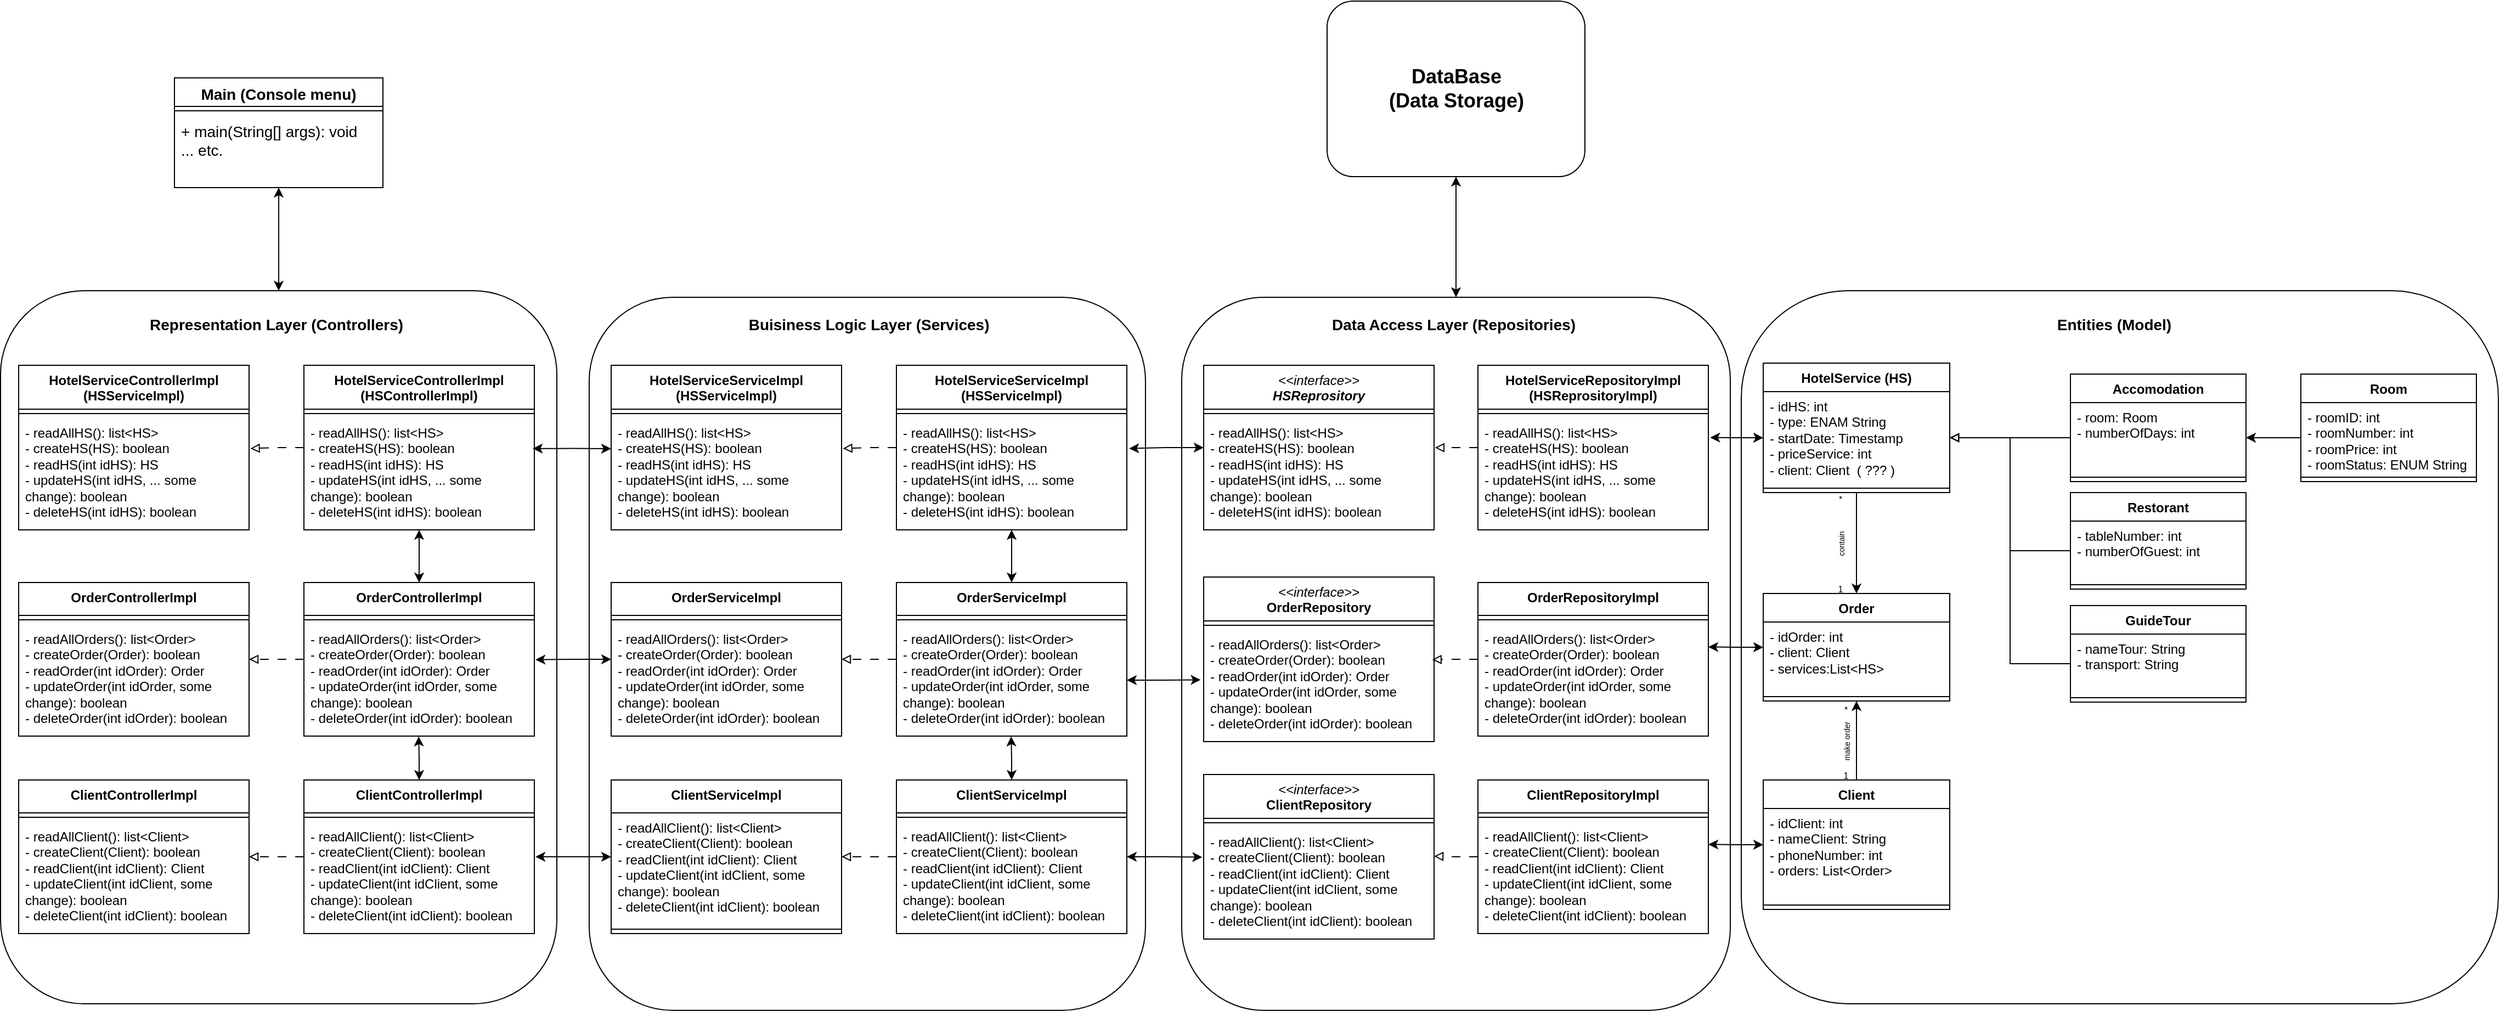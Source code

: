 <mxfile version="21.3.7" type="device">
  <diagram id="C5RBs43oDa-KdzZeNtuy" name="Page-1">
    <mxGraphModel dx="3088" dy="2013" grid="1" gridSize="10" guides="1" tooltips="1" connect="1" arrows="1" fold="1" page="1" pageScale="1" pageWidth="827" pageHeight="1169" math="0" shadow="0">
      <root>
        <mxCell id="WIyWlLk6GJQsqaUBKTNV-0" />
        <mxCell id="WIyWlLk6GJQsqaUBKTNV-1" parent="WIyWlLk6GJQsqaUBKTNV-0" />
        <mxCell id="PcACY-gviCZERqO0IL1H-122" value="" style="rounded=1;whiteSpace=wrap;html=1;" vertex="1" parent="WIyWlLk6GJQsqaUBKTNV-1">
          <mxGeometry x="630" y="-6" width="690" height="650" as="geometry" />
        </mxCell>
        <mxCell id="PcACY-gviCZERqO0IL1H-62" value="" style="rounded=1;whiteSpace=wrap;html=1;" vertex="1" parent="WIyWlLk6GJQsqaUBKTNV-1">
          <mxGeometry x="-420" width="507" height="650" as="geometry" />
        </mxCell>
        <mxCell id="PcACY-gviCZERqO0IL1H-61" value="" style="rounded=1;whiteSpace=wrap;html=1;" vertex="1" parent="WIyWlLk6GJQsqaUBKTNV-1">
          <mxGeometry x="120" width="500" height="650" as="geometry" />
        </mxCell>
        <mxCell id="f06V6KYc2K4P0JsJr_Di-0" value="Room" style="swimlane;fontStyle=1;align=center;verticalAlign=top;childLayout=stackLayout;horizontal=1;startSize=26;horizontalStack=0;resizeParent=1;resizeParentMax=0;resizeLast=0;collapsible=1;marginBottom=0;whiteSpace=wrap;html=1;" parent="WIyWlLk6GJQsqaUBKTNV-1" vertex="1">
          <mxGeometry x="1140" y="70" width="160" height="98" as="geometry" />
        </mxCell>
        <mxCell id="f06V6KYc2K4P0JsJr_Di-1" value="- roomID: int&lt;br&gt;- roomNumber: int&lt;br&gt;- roomPrice: int&lt;br&gt;- roomStatus: ENUM String" style="text;strokeColor=none;fillColor=none;align=left;verticalAlign=top;spacingLeft=4;spacingRight=4;overflow=hidden;rotatable=0;points=[[0,0.5],[1,0.5]];portConstraint=eastwest;whiteSpace=wrap;html=1;" parent="f06V6KYc2K4P0JsJr_Di-0" vertex="1">
          <mxGeometry y="26" width="160" height="64" as="geometry" />
        </mxCell>
        <mxCell id="f06V6KYc2K4P0JsJr_Di-2" value="" style="line;strokeWidth=1;fillColor=none;align=left;verticalAlign=middle;spacingTop=-1;spacingLeft=3;spacingRight=3;rotatable=0;labelPosition=right;points=[];portConstraint=eastwest;strokeColor=inherit;" parent="f06V6KYc2K4P0JsJr_Di-0" vertex="1">
          <mxGeometry y="90" width="160" height="8" as="geometry" />
        </mxCell>
        <mxCell id="4KWcEuzsyCg12yYwHlUQ-30" style="edgeStyle=orthogonalEdgeStyle;rounded=0;orthogonalLoop=1;jettySize=auto;html=1;entryX=0.5;entryY=0;entryDx=0;entryDy=0;endArrow=classic;endFill=1;" parent="WIyWlLk6GJQsqaUBKTNV-1" source="4KWcEuzsyCg12yYwHlUQ-0" target="4KWcEuzsyCg12yYwHlUQ-22" edge="1">
          <mxGeometry relative="1" as="geometry" />
        </mxCell>
        <mxCell id="4KWcEuzsyCg12yYwHlUQ-0" value="HotelService (HS)" style="swimlane;fontStyle=1;align=center;verticalAlign=top;childLayout=stackLayout;horizontal=1;startSize=26;horizontalStack=0;resizeParent=1;resizeParentMax=0;resizeLast=0;collapsible=1;marginBottom=0;whiteSpace=wrap;html=1;" parent="WIyWlLk6GJQsqaUBKTNV-1" vertex="1">
          <mxGeometry x="650" y="60" width="170" height="118" as="geometry" />
        </mxCell>
        <mxCell id="4KWcEuzsyCg12yYwHlUQ-1" value="- idHS: int&lt;br&gt;- type: ENAM String&lt;br&gt;- startDate: Timestamp&lt;br&gt;- priceService: int&lt;br&gt;- client: Client&amp;nbsp; ( ??? )" style="text;strokeColor=none;fillColor=none;align=left;verticalAlign=top;spacingLeft=4;spacingRight=4;overflow=hidden;rotatable=0;points=[[0,0.5],[1,0.5]];portConstraint=eastwest;whiteSpace=wrap;html=1;" parent="4KWcEuzsyCg12yYwHlUQ-0" vertex="1">
          <mxGeometry y="26" width="170" height="84" as="geometry" />
        </mxCell>
        <mxCell id="4KWcEuzsyCg12yYwHlUQ-2" value="" style="line;strokeWidth=1;fillColor=none;align=left;verticalAlign=middle;spacingTop=-1;spacingLeft=3;spacingRight=3;rotatable=0;labelPosition=right;points=[];portConstraint=eastwest;strokeColor=inherit;" parent="4KWcEuzsyCg12yYwHlUQ-0" vertex="1">
          <mxGeometry y="110" width="170" height="8" as="geometry" />
        </mxCell>
        <mxCell id="4KWcEuzsyCg12yYwHlUQ-4" value="Accomodation" style="swimlane;fontStyle=1;align=center;verticalAlign=top;childLayout=stackLayout;horizontal=1;startSize=26;horizontalStack=0;resizeParent=1;resizeParentMax=0;resizeLast=0;collapsible=1;marginBottom=0;whiteSpace=wrap;html=1;" parent="WIyWlLk6GJQsqaUBKTNV-1" vertex="1">
          <mxGeometry x="930" y="70" width="160" height="98" as="geometry" />
        </mxCell>
        <mxCell id="4KWcEuzsyCg12yYwHlUQ-5" value="- room: Room&lt;br&gt;- numberOfDays: int&lt;br&gt;" style="text;strokeColor=none;fillColor=none;align=left;verticalAlign=top;spacingLeft=4;spacingRight=4;overflow=hidden;rotatable=0;points=[[0,0.5],[1,0.5]];portConstraint=eastwest;whiteSpace=wrap;html=1;" parent="4KWcEuzsyCg12yYwHlUQ-4" vertex="1">
          <mxGeometry y="26" width="160" height="64" as="geometry" />
        </mxCell>
        <mxCell id="4KWcEuzsyCg12yYwHlUQ-6" value="" style="line;strokeWidth=1;fillColor=none;align=left;verticalAlign=middle;spacingTop=-1;spacingLeft=3;spacingRight=3;rotatable=0;labelPosition=right;points=[];portConstraint=eastwest;strokeColor=inherit;" parent="4KWcEuzsyCg12yYwHlUQ-4" vertex="1">
          <mxGeometry y="90" width="160" height="8" as="geometry" />
        </mxCell>
        <mxCell id="4KWcEuzsyCg12yYwHlUQ-8" value="Restorant" style="swimlane;fontStyle=1;align=center;verticalAlign=top;childLayout=stackLayout;horizontal=1;startSize=26;horizontalStack=0;resizeParent=1;resizeParentMax=0;resizeLast=0;collapsible=1;marginBottom=0;whiteSpace=wrap;html=1;" parent="WIyWlLk6GJQsqaUBKTNV-1" vertex="1">
          <mxGeometry x="930" y="178" width="160" height="88" as="geometry" />
        </mxCell>
        <mxCell id="4KWcEuzsyCg12yYwHlUQ-9" value="- tableNumber: int&lt;br&gt;- numberOfGuest: int" style="text;strokeColor=none;fillColor=none;align=left;verticalAlign=top;spacingLeft=4;spacingRight=4;overflow=hidden;rotatable=0;points=[[0,0.5],[1,0.5]];portConstraint=eastwest;whiteSpace=wrap;html=1;" parent="4KWcEuzsyCg12yYwHlUQ-8" vertex="1">
          <mxGeometry y="26" width="160" height="54" as="geometry" />
        </mxCell>
        <mxCell id="4KWcEuzsyCg12yYwHlUQ-10" value="" style="line;strokeWidth=1;fillColor=none;align=left;verticalAlign=middle;spacingTop=-1;spacingLeft=3;spacingRight=3;rotatable=0;labelPosition=right;points=[];portConstraint=eastwest;strokeColor=inherit;" parent="4KWcEuzsyCg12yYwHlUQ-8" vertex="1">
          <mxGeometry y="80" width="160" height="8" as="geometry" />
        </mxCell>
        <mxCell id="4KWcEuzsyCg12yYwHlUQ-12" value="GuideTour" style="swimlane;fontStyle=1;align=center;verticalAlign=top;childLayout=stackLayout;horizontal=1;startSize=26;horizontalStack=0;resizeParent=1;resizeParentMax=0;resizeLast=0;collapsible=1;marginBottom=0;whiteSpace=wrap;html=1;" parent="WIyWlLk6GJQsqaUBKTNV-1" vertex="1">
          <mxGeometry x="930" y="281" width="160" height="88" as="geometry" />
        </mxCell>
        <mxCell id="4KWcEuzsyCg12yYwHlUQ-13" value="- nameTour: String&lt;br&gt;- transport: String" style="text;strokeColor=none;fillColor=none;align=left;verticalAlign=top;spacingLeft=4;spacingRight=4;overflow=hidden;rotatable=0;points=[[0,0.5],[1,0.5]];portConstraint=eastwest;whiteSpace=wrap;html=1;" parent="4KWcEuzsyCg12yYwHlUQ-12" vertex="1">
          <mxGeometry y="26" width="160" height="54" as="geometry" />
        </mxCell>
        <mxCell id="4KWcEuzsyCg12yYwHlUQ-14" value="" style="line;strokeWidth=1;fillColor=none;align=left;verticalAlign=middle;spacingTop=-1;spacingLeft=3;spacingRight=3;rotatable=0;labelPosition=right;points=[];portConstraint=eastwest;strokeColor=inherit;" parent="4KWcEuzsyCg12yYwHlUQ-12" vertex="1">
          <mxGeometry y="80" width="160" height="8" as="geometry" />
        </mxCell>
        <mxCell id="4KWcEuzsyCg12yYwHlUQ-15" style="edgeStyle=orthogonalEdgeStyle;rounded=0;orthogonalLoop=1;jettySize=auto;html=1;exitX=0;exitY=0.5;exitDx=0;exitDy=0;entryX=1;entryY=0.5;entryDx=0;entryDy=0;endArrow=block;endFill=0;" parent="WIyWlLk6GJQsqaUBKTNV-1" source="4KWcEuzsyCg12yYwHlUQ-5" target="4KWcEuzsyCg12yYwHlUQ-1" edge="1">
          <mxGeometry relative="1" as="geometry" />
        </mxCell>
        <mxCell id="4KWcEuzsyCg12yYwHlUQ-17" style="edgeStyle=orthogonalEdgeStyle;rounded=0;orthogonalLoop=1;jettySize=auto;html=1;exitX=0;exitY=0.5;exitDx=0;exitDy=0;entryX=1;entryY=0.5;entryDx=0;entryDy=0;endArrow=block;endFill=0;" parent="WIyWlLk6GJQsqaUBKTNV-1" source="4KWcEuzsyCg12yYwHlUQ-13" target="4KWcEuzsyCg12yYwHlUQ-1" edge="1">
          <mxGeometry relative="1" as="geometry" />
        </mxCell>
        <mxCell id="4KWcEuzsyCg12yYwHlUQ-25" style="edgeStyle=orthogonalEdgeStyle;rounded=0;orthogonalLoop=1;jettySize=auto;html=1;entryX=0.5;entryY=1;entryDx=0;entryDy=0;endArrow=classic;endFill=1;" parent="WIyWlLk6GJQsqaUBKTNV-1" source="4KWcEuzsyCg12yYwHlUQ-19" target="4KWcEuzsyCg12yYwHlUQ-22" edge="1">
          <mxGeometry relative="1" as="geometry" />
        </mxCell>
        <mxCell id="PcACY-gviCZERqO0IL1H-33" style="edgeStyle=orthogonalEdgeStyle;rounded=0;orthogonalLoop=1;jettySize=auto;html=1;entryX=1;entryY=0.203;entryDx=0;entryDy=0;entryPerimeter=0;startArrow=classic;startFill=1;" edge="1" parent="WIyWlLk6GJQsqaUBKTNV-1" source="4KWcEuzsyCg12yYwHlUQ-19" target="PcACY-gviCZERqO0IL1H-27">
          <mxGeometry relative="1" as="geometry" />
        </mxCell>
        <mxCell id="4KWcEuzsyCg12yYwHlUQ-19" value="Client" style="swimlane;fontStyle=1;align=center;verticalAlign=top;childLayout=stackLayout;horizontal=1;startSize=26;horizontalStack=0;resizeParent=1;resizeParentMax=0;resizeLast=0;collapsible=1;marginBottom=0;whiteSpace=wrap;html=1;" parent="WIyWlLk6GJQsqaUBKTNV-1" vertex="1">
          <mxGeometry x="650" y="440" width="170" height="118" as="geometry" />
        </mxCell>
        <mxCell id="4KWcEuzsyCg12yYwHlUQ-20" value="- idClient: int&lt;br&gt;- nameClient: String&lt;br&gt;- phoneNumber: int&lt;br&gt;- orders: List&amp;lt;Order&amp;gt;" style="text;strokeColor=none;fillColor=none;align=left;verticalAlign=top;spacingLeft=4;spacingRight=4;overflow=hidden;rotatable=0;points=[[0,0.5],[1,0.5]];portConstraint=eastwest;whiteSpace=wrap;html=1;" parent="4KWcEuzsyCg12yYwHlUQ-19" vertex="1">
          <mxGeometry y="26" width="170" height="84" as="geometry" />
        </mxCell>
        <mxCell id="4KWcEuzsyCg12yYwHlUQ-21" value="" style="line;strokeWidth=1;fillColor=none;align=left;verticalAlign=middle;spacingTop=-1;spacingLeft=3;spacingRight=3;rotatable=0;labelPosition=right;points=[];portConstraint=eastwest;strokeColor=inherit;" parent="4KWcEuzsyCg12yYwHlUQ-19" vertex="1">
          <mxGeometry y="110" width="170" height="8" as="geometry" />
        </mxCell>
        <mxCell id="PcACY-gviCZERqO0IL1H-24" style="edgeStyle=orthogonalEdgeStyle;rounded=0;orthogonalLoop=1;jettySize=auto;html=1;entryX=1;entryY=0.203;entryDx=0;entryDy=0;entryPerimeter=0;startArrow=classic;startFill=1;" edge="1" parent="WIyWlLk6GJQsqaUBKTNV-1" source="4KWcEuzsyCg12yYwHlUQ-22" target="PcACY-gviCZERqO0IL1H-17">
          <mxGeometry relative="1" as="geometry" />
        </mxCell>
        <mxCell id="4KWcEuzsyCg12yYwHlUQ-22" value="Order" style="swimlane;fontStyle=1;align=center;verticalAlign=top;childLayout=stackLayout;horizontal=1;startSize=26;horizontalStack=0;resizeParent=1;resizeParentMax=0;resizeLast=0;collapsible=1;marginBottom=0;whiteSpace=wrap;html=1;" parent="WIyWlLk6GJQsqaUBKTNV-1" vertex="1">
          <mxGeometry x="650" y="270" width="170" height="98" as="geometry" />
        </mxCell>
        <mxCell id="4KWcEuzsyCg12yYwHlUQ-23" value="- idOrder: int&lt;br&gt;- client: Client&lt;br&gt;- services:List&amp;lt;HS&amp;gt;" style="text;strokeColor=none;fillColor=none;align=left;verticalAlign=top;spacingLeft=4;spacingRight=4;overflow=hidden;rotatable=0;points=[[0,0.5],[1,0.5]];portConstraint=eastwest;whiteSpace=wrap;html=1;" parent="4KWcEuzsyCg12yYwHlUQ-22" vertex="1">
          <mxGeometry y="26" width="170" height="64" as="geometry" />
        </mxCell>
        <mxCell id="4KWcEuzsyCg12yYwHlUQ-24" value="" style="line;strokeWidth=1;fillColor=none;align=left;verticalAlign=middle;spacingTop=-1;spacingLeft=3;spacingRight=3;rotatable=0;labelPosition=right;points=[];portConstraint=eastwest;strokeColor=inherit;" parent="4KWcEuzsyCg12yYwHlUQ-22" vertex="1">
          <mxGeometry y="90" width="170" height="8" as="geometry" />
        </mxCell>
        <mxCell id="4KWcEuzsyCg12yYwHlUQ-26" value="&lt;font style=&quot;font-size: 8px;&quot;&gt;1&lt;/font&gt;" style="text;html=1;align=center;verticalAlign=middle;resizable=0;points=[];autosize=1;strokeColor=none;fillColor=none;" parent="WIyWlLk6GJQsqaUBKTNV-1" vertex="1">
          <mxGeometry x="710" y="420" width="30" height="30" as="geometry" />
        </mxCell>
        <mxCell id="4KWcEuzsyCg12yYwHlUQ-27" value="&lt;font style=&quot;font-size: 8px;&quot;&gt;*&lt;/font&gt;" style="text;html=1;align=center;verticalAlign=middle;resizable=0;points=[];autosize=1;strokeColor=none;fillColor=none;" parent="WIyWlLk6GJQsqaUBKTNV-1" vertex="1">
          <mxGeometry x="710" y="360" width="30" height="30" as="geometry" />
        </mxCell>
        <mxCell id="4KWcEuzsyCg12yYwHlUQ-28" value="&lt;font style=&quot;font-size: 7px;&quot;&gt;make order&lt;/font&gt;" style="text;html=1;align=center;verticalAlign=middle;resizable=0;points=[];autosize=1;strokeColor=none;fillColor=none;rotation=270;" parent="WIyWlLk6GJQsqaUBKTNV-1" vertex="1">
          <mxGeometry x="695" y="390" width="60" height="30" as="geometry" />
        </mxCell>
        <mxCell id="4KWcEuzsyCg12yYwHlUQ-16" style="edgeStyle=orthogonalEdgeStyle;rounded=0;orthogonalLoop=1;jettySize=auto;html=1;exitX=0;exitY=0.5;exitDx=0;exitDy=0;endArrow=block;endFill=0;entryX=1;entryY=0.5;entryDx=0;entryDy=0;" parent="WIyWlLk6GJQsqaUBKTNV-1" source="4KWcEuzsyCg12yYwHlUQ-9" target="4KWcEuzsyCg12yYwHlUQ-1" edge="1">
          <mxGeometry relative="1" as="geometry">
            <mxPoint x="820" y="148" as="targetPoint" />
          </mxGeometry>
        </mxCell>
        <mxCell id="4KWcEuzsyCg12yYwHlUQ-31" value="&lt;font style=&quot;font-size: 8px;&quot;&gt;1&lt;/font&gt;" style="text;html=1;align=center;verticalAlign=middle;resizable=0;points=[];autosize=1;strokeColor=none;fillColor=none;" parent="WIyWlLk6GJQsqaUBKTNV-1" vertex="1">
          <mxGeometry x="705" y="250" width="30" height="30" as="geometry" />
        </mxCell>
        <mxCell id="4KWcEuzsyCg12yYwHlUQ-33" value="&lt;font style=&quot;font-size: 8px;&quot;&gt;*&lt;/font&gt;" style="text;html=1;align=center;verticalAlign=middle;resizable=0;points=[];autosize=1;strokeColor=none;fillColor=none;" parent="WIyWlLk6GJQsqaUBKTNV-1" vertex="1">
          <mxGeometry x="705" y="168" width="30" height="30" as="geometry" />
        </mxCell>
        <mxCell id="4KWcEuzsyCg12yYwHlUQ-34" value="&lt;font style=&quot;font-size: 7px;&quot;&gt;contain&lt;/font&gt;" style="text;html=1;align=center;verticalAlign=middle;resizable=0;points=[];autosize=1;strokeColor=none;fillColor=none;rotation=270;" parent="WIyWlLk6GJQsqaUBKTNV-1" vertex="1">
          <mxGeometry x="695" y="210" width="50" height="30" as="geometry" />
        </mxCell>
        <mxCell id="PcACY-gviCZERqO0IL1H-1" style="edgeStyle=orthogonalEdgeStyle;rounded=0;orthogonalLoop=1;jettySize=auto;html=1;entryX=1;entryY=0.5;entryDx=0;entryDy=0;" edge="1" parent="WIyWlLk6GJQsqaUBKTNV-1" source="f06V6KYc2K4P0JsJr_Di-1" target="4KWcEuzsyCg12yYwHlUQ-5">
          <mxGeometry relative="1" as="geometry" />
        </mxCell>
        <mxCell id="PcACY-gviCZERqO0IL1H-22" style="edgeStyle=orthogonalEdgeStyle;rounded=0;orthogonalLoop=1;jettySize=auto;html=1;entryX=1.004;entryY=0.265;entryDx=0;entryDy=0;entryPerimeter=0;endArrow=block;endFill=0;dashed=1;dashPattern=8 8;" edge="1" parent="WIyWlLk6GJQsqaUBKTNV-1" source="PcACY-gviCZERqO0IL1H-6" target="PcACY-gviCZERqO0IL1H-13">
          <mxGeometry relative="1" as="geometry" />
        </mxCell>
        <mxCell id="PcACY-gviCZERqO0IL1H-6" value="HotelServiceRepositoryImpl&lt;br&gt;(HSReprositoryImpl)" style="swimlane;fontStyle=1;align=center;verticalAlign=top;childLayout=stackLayout;horizontal=1;startSize=40;horizontalStack=0;resizeParent=1;resizeParentMax=0;resizeLast=0;collapsible=1;marginBottom=0;whiteSpace=wrap;html=1;" vertex="1" parent="WIyWlLk6GJQsqaUBKTNV-1">
          <mxGeometry x="390" y="62" width="210" height="150" as="geometry" />
        </mxCell>
        <mxCell id="PcACY-gviCZERqO0IL1H-8" value="" style="line;strokeWidth=1;fillColor=none;align=left;verticalAlign=middle;spacingTop=-1;spacingLeft=3;spacingRight=3;rotatable=0;labelPosition=right;points=[];portConstraint=eastwest;strokeColor=inherit;" vertex="1" parent="PcACY-gviCZERqO0IL1H-6">
          <mxGeometry y="40" width="210" height="8" as="geometry" />
        </mxCell>
        <mxCell id="PcACY-gviCZERqO0IL1H-9" value="- readAllHS(): list&amp;lt;HS&amp;gt;&lt;br&gt;- createHS(HS): boolean&lt;br&gt;- readHS(int idHS): HS&lt;br&gt;- updateHS(int idHS, ... some change): boolean&lt;br&gt;- deleteHS(int idHS): boolean" style="text;strokeColor=none;fillColor=none;align=left;verticalAlign=top;spacingLeft=4;spacingRight=4;overflow=hidden;rotatable=0;points=[[0,0.5],[1,0.5]];portConstraint=eastwest;whiteSpace=wrap;html=1;" vertex="1" parent="PcACY-gviCZERqO0IL1H-6">
          <mxGeometry y="48" width="210" height="102" as="geometry" />
        </mxCell>
        <mxCell id="PcACY-gviCZERqO0IL1H-10" style="edgeStyle=orthogonalEdgeStyle;rounded=0;orthogonalLoop=1;jettySize=auto;html=1;entryX=1.008;entryY=0.175;entryDx=0;entryDy=0;entryPerimeter=0;startArrow=classic;startFill=1;" edge="1" parent="WIyWlLk6GJQsqaUBKTNV-1" source="4KWcEuzsyCg12yYwHlUQ-1" target="PcACY-gviCZERqO0IL1H-9">
          <mxGeometry relative="1" as="geometry" />
        </mxCell>
        <mxCell id="PcACY-gviCZERqO0IL1H-60" style="edgeStyle=orthogonalEdgeStyle;rounded=0;orthogonalLoop=1;jettySize=auto;html=1;entryX=1.01;entryY=0.273;entryDx=0;entryDy=0;entryPerimeter=0;startArrow=classic;startFill=1;" edge="1" parent="WIyWlLk6GJQsqaUBKTNV-1" source="PcACY-gviCZERqO0IL1H-11" target="PcACY-gviCZERqO0IL1H-36">
          <mxGeometry relative="1" as="geometry" />
        </mxCell>
        <mxCell id="PcACY-gviCZERqO0IL1H-11" value="&lt;i style=&quot;&quot;&gt;&lt;span style=&quot;font-weight: normal;&quot;&gt;&amp;lt;&amp;lt;interface&amp;gt;&amp;gt;&lt;/span&gt;&lt;br&gt;HSReprository&lt;/i&gt;" style="swimlane;fontStyle=1;align=center;verticalAlign=top;childLayout=stackLayout;horizontal=1;startSize=40;horizontalStack=0;resizeParent=1;resizeParentMax=0;resizeLast=0;collapsible=1;marginBottom=0;whiteSpace=wrap;html=1;" vertex="1" parent="WIyWlLk6GJQsqaUBKTNV-1">
          <mxGeometry x="140" y="62" width="210" height="150" as="geometry" />
        </mxCell>
        <mxCell id="PcACY-gviCZERqO0IL1H-12" value="" style="line;strokeWidth=1;fillColor=none;align=left;verticalAlign=middle;spacingTop=-1;spacingLeft=3;spacingRight=3;rotatable=0;labelPosition=right;points=[];portConstraint=eastwest;strokeColor=inherit;" vertex="1" parent="PcACY-gviCZERqO0IL1H-11">
          <mxGeometry y="40" width="210" height="8" as="geometry" />
        </mxCell>
        <mxCell id="PcACY-gviCZERqO0IL1H-13" value="- readAllHS(): list&amp;lt;HS&amp;gt;&lt;br&gt;- createHS(HS): boolean&lt;br&gt;- readHS(int idHS): HS&lt;br&gt;- updateHS(int idHS, ... some change): boolean&lt;br&gt;- deleteHS(int idHS): boolean" style="text;strokeColor=none;fillColor=none;align=left;verticalAlign=top;spacingLeft=4;spacingRight=4;overflow=hidden;rotatable=0;points=[[0,0.5],[1,0.5]];portConstraint=eastwest;whiteSpace=wrap;html=1;" vertex="1" parent="PcACY-gviCZERqO0IL1H-11">
          <mxGeometry y="48" width="210" height="102" as="geometry" />
        </mxCell>
        <mxCell id="PcACY-gviCZERqO0IL1H-21" style="edgeStyle=orthogonalEdgeStyle;rounded=0;orthogonalLoop=1;jettySize=auto;html=1;entryX=0.992;entryY=0.268;entryDx=0;entryDy=0;entryPerimeter=0;endArrow=block;endFill=0;dashed=1;dashPattern=8 8;" edge="1" parent="WIyWlLk6GJQsqaUBKTNV-1" source="PcACY-gviCZERqO0IL1H-15" target="PcACY-gviCZERqO0IL1H-20">
          <mxGeometry relative="1" as="geometry" />
        </mxCell>
        <mxCell id="PcACY-gviCZERqO0IL1H-15" value="OrderRepositoryImpl" style="swimlane;fontStyle=1;align=center;verticalAlign=top;childLayout=stackLayout;horizontal=1;startSize=30;horizontalStack=0;resizeParent=1;resizeParentMax=0;resizeLast=0;collapsible=1;marginBottom=0;whiteSpace=wrap;html=1;" vertex="1" parent="WIyWlLk6GJQsqaUBKTNV-1">
          <mxGeometry x="390" y="260" width="210" height="140" as="geometry" />
        </mxCell>
        <mxCell id="PcACY-gviCZERqO0IL1H-16" value="" style="line;strokeWidth=1;fillColor=none;align=left;verticalAlign=middle;spacingTop=-1;spacingLeft=3;spacingRight=3;rotatable=0;labelPosition=right;points=[];portConstraint=eastwest;strokeColor=inherit;" vertex="1" parent="PcACY-gviCZERqO0IL1H-15">
          <mxGeometry y="30" width="210" height="8" as="geometry" />
        </mxCell>
        <mxCell id="PcACY-gviCZERqO0IL1H-17" value="- readAllOrders(): list&amp;lt;Order&amp;gt;&lt;br&gt;- createOrder(Order): boolean&lt;br&gt;- readOrder(int idOrder): Order&lt;br&gt;- updateOrder(int idOrder, some change): boolean&lt;br&gt;- deleteOrder(int idOrder): boolean" style="text;strokeColor=none;fillColor=none;align=left;verticalAlign=top;spacingLeft=4;spacingRight=4;overflow=hidden;rotatable=0;points=[[0,0.5],[1,0.5]];portConstraint=eastwest;whiteSpace=wrap;html=1;" vertex="1" parent="PcACY-gviCZERqO0IL1H-15">
          <mxGeometry y="38" width="210" height="102" as="geometry" />
        </mxCell>
        <mxCell id="PcACY-gviCZERqO0IL1H-18" value="&lt;span style=&quot;font-weight: normal;&quot;&gt;&lt;i&gt;&amp;lt;&amp;lt;interface&amp;gt;&amp;gt;&lt;/i&gt;&lt;/span&gt;&lt;br&gt;OrderRepository" style="swimlane;fontStyle=1;align=center;verticalAlign=top;childLayout=stackLayout;horizontal=1;startSize=40;horizontalStack=0;resizeParent=1;resizeParentMax=0;resizeLast=0;collapsible=1;marginBottom=0;whiteSpace=wrap;html=1;" vertex="1" parent="WIyWlLk6GJQsqaUBKTNV-1">
          <mxGeometry x="140" y="255" width="210" height="150" as="geometry" />
        </mxCell>
        <mxCell id="PcACY-gviCZERqO0IL1H-19" value="" style="line;strokeWidth=1;fillColor=none;align=left;verticalAlign=middle;spacingTop=-1;spacingLeft=3;spacingRight=3;rotatable=0;labelPosition=right;points=[];portConstraint=eastwest;strokeColor=inherit;" vertex="1" parent="PcACY-gviCZERqO0IL1H-18">
          <mxGeometry y="40" width="210" height="8" as="geometry" />
        </mxCell>
        <mxCell id="PcACY-gviCZERqO0IL1H-20" value="- readAllOrders(): list&amp;lt;Order&amp;gt;&lt;br&gt;- createOrder(Order): boolean&lt;br&gt;- readOrder(int idOrder): Order&lt;br&gt;- updateOrder(int idOrder, some change): boolean&lt;br&gt;- deleteOrder(int idOrder): boolean" style="text;strokeColor=none;fillColor=none;align=left;verticalAlign=top;spacingLeft=4;spacingRight=4;overflow=hidden;rotatable=0;points=[[0,0.5],[1,0.5]];portConstraint=eastwest;whiteSpace=wrap;html=1;" vertex="1" parent="PcACY-gviCZERqO0IL1H-18">
          <mxGeometry y="48" width="210" height="102" as="geometry" />
        </mxCell>
        <mxCell id="PcACY-gviCZERqO0IL1H-31" style="edgeStyle=orthogonalEdgeStyle;rounded=0;orthogonalLoop=1;jettySize=auto;html=1;entryX=1;entryY=0.26;entryDx=0;entryDy=0;entryPerimeter=0;endArrow=block;endFill=0;dashed=1;dashPattern=8 8;" edge="1" parent="WIyWlLk6GJQsqaUBKTNV-1" source="PcACY-gviCZERqO0IL1H-25" target="PcACY-gviCZERqO0IL1H-30">
          <mxGeometry relative="1" as="geometry" />
        </mxCell>
        <mxCell id="PcACY-gviCZERqO0IL1H-25" value="ClientRepositoryImpl" style="swimlane;fontStyle=1;align=center;verticalAlign=top;childLayout=stackLayout;horizontal=1;startSize=30;horizontalStack=0;resizeParent=1;resizeParentMax=0;resizeLast=0;collapsible=1;marginBottom=0;whiteSpace=wrap;html=1;" vertex="1" parent="WIyWlLk6GJQsqaUBKTNV-1">
          <mxGeometry x="390" y="440" width="210" height="140" as="geometry" />
        </mxCell>
        <mxCell id="PcACY-gviCZERqO0IL1H-26" value="" style="line;strokeWidth=1;fillColor=none;align=left;verticalAlign=middle;spacingTop=-1;spacingLeft=3;spacingRight=3;rotatable=0;labelPosition=right;points=[];portConstraint=eastwest;strokeColor=inherit;" vertex="1" parent="PcACY-gviCZERqO0IL1H-25">
          <mxGeometry y="30" width="210" height="8" as="geometry" />
        </mxCell>
        <mxCell id="PcACY-gviCZERqO0IL1H-27" value="- readAllClient(): list&amp;lt;Client&amp;gt;&lt;br&gt;- createClient(Client): boolean&lt;br&gt;- readClient(int idClient): Client&lt;br&gt;- updateClient(int idClient, some change): boolean&lt;br&gt;- deleteClient(int idClient): boolean" style="text;strokeColor=none;fillColor=none;align=left;verticalAlign=top;spacingLeft=4;spacingRight=4;overflow=hidden;rotatable=0;points=[[0,0.5],[1,0.5]];portConstraint=eastwest;whiteSpace=wrap;html=1;" vertex="1" parent="PcACY-gviCZERqO0IL1H-25">
          <mxGeometry y="38" width="210" height="102" as="geometry" />
        </mxCell>
        <mxCell id="PcACY-gviCZERqO0IL1H-28" value="&lt;span style=&quot;font-weight: normal;&quot;&gt;&lt;i&gt;&amp;lt;&amp;lt;interface&amp;gt;&amp;gt;&lt;/i&gt;&lt;/span&gt;&lt;br&gt;ClientRepository" style="swimlane;fontStyle=1;align=center;verticalAlign=top;childLayout=stackLayout;horizontal=1;startSize=40;horizontalStack=0;resizeParent=1;resizeParentMax=0;resizeLast=0;collapsible=1;marginBottom=0;whiteSpace=wrap;html=1;" vertex="1" parent="WIyWlLk6GJQsqaUBKTNV-1">
          <mxGeometry x="140" y="435" width="210" height="150" as="geometry" />
        </mxCell>
        <mxCell id="PcACY-gviCZERqO0IL1H-29" value="" style="line;strokeWidth=1;fillColor=none;align=left;verticalAlign=middle;spacingTop=-1;spacingLeft=3;spacingRight=3;rotatable=0;labelPosition=right;points=[];portConstraint=eastwest;strokeColor=inherit;" vertex="1" parent="PcACY-gviCZERqO0IL1H-28">
          <mxGeometry y="40" width="210" height="8" as="geometry" />
        </mxCell>
        <mxCell id="PcACY-gviCZERqO0IL1H-30" value="- readAllClient(): list&amp;lt;Client&amp;gt;&lt;br&gt;- createClient(Client): boolean&lt;br&gt;- readClient(int idClient): Client&lt;br&gt;- updateClient(int idClient, some change): boolean&lt;br&gt;- deleteClient(int idClient): boolean" style="text;strokeColor=none;fillColor=none;align=left;verticalAlign=top;spacingLeft=4;spacingRight=4;overflow=hidden;rotatable=0;points=[[0,0.5],[1,0.5]];portConstraint=eastwest;whiteSpace=wrap;html=1;" vertex="1" parent="PcACY-gviCZERqO0IL1H-28">
          <mxGeometry y="48" width="210" height="102" as="geometry" />
        </mxCell>
        <mxCell id="PcACY-gviCZERqO0IL1H-53" style="edgeStyle=orthogonalEdgeStyle;rounded=0;orthogonalLoop=1;jettySize=auto;html=1;entryX=1.006;entryY=0.273;entryDx=0;entryDy=0;entryPerimeter=0;dashed=1;dashPattern=8 8;endArrow=block;endFill=0;" edge="1" parent="WIyWlLk6GJQsqaUBKTNV-1" source="PcACY-gviCZERqO0IL1H-34" target="PcACY-gviCZERqO0IL1H-45">
          <mxGeometry relative="1" as="geometry" />
        </mxCell>
        <mxCell id="PcACY-gviCZERqO0IL1H-34" value="HotelServiceServiceImpl&lt;br&gt;(HSServiceImpl)" style="swimlane;fontStyle=1;align=center;verticalAlign=top;childLayout=stackLayout;horizontal=1;startSize=40;horizontalStack=0;resizeParent=1;resizeParentMax=0;resizeLast=0;collapsible=1;marginBottom=0;whiteSpace=wrap;html=1;" vertex="1" parent="WIyWlLk6GJQsqaUBKTNV-1">
          <mxGeometry x="-140" y="62" width="210" height="150" as="geometry" />
        </mxCell>
        <mxCell id="PcACY-gviCZERqO0IL1H-35" value="" style="line;strokeWidth=1;fillColor=none;align=left;verticalAlign=middle;spacingTop=-1;spacingLeft=3;spacingRight=3;rotatable=0;labelPosition=right;points=[];portConstraint=eastwest;strokeColor=inherit;" vertex="1" parent="PcACY-gviCZERqO0IL1H-34">
          <mxGeometry y="40" width="210" height="8" as="geometry" />
        </mxCell>
        <mxCell id="PcACY-gviCZERqO0IL1H-36" value="- readAllHS(): list&amp;lt;HS&amp;gt;&lt;br&gt;- createHS(HS): boolean&lt;br&gt;- readHS(int idHS): HS&lt;br&gt;- updateHS(int idHS, ... some change): boolean&lt;br&gt;- deleteHS(int idHS): boolean" style="text;strokeColor=none;fillColor=none;align=left;verticalAlign=top;spacingLeft=4;spacingRight=4;overflow=hidden;rotatable=0;points=[[0,0.5],[1,0.5]];portConstraint=eastwest;whiteSpace=wrap;html=1;" vertex="1" parent="PcACY-gviCZERqO0IL1H-34">
          <mxGeometry y="48" width="210" height="102" as="geometry" />
        </mxCell>
        <mxCell id="PcACY-gviCZERqO0IL1H-54" style="edgeStyle=orthogonalEdgeStyle;rounded=0;orthogonalLoop=1;jettySize=auto;html=1;endArrow=block;endFill=0;dashed=1;dashPattern=8 8;" edge="1" parent="WIyWlLk6GJQsqaUBKTNV-1" source="PcACY-gviCZERqO0IL1H-37">
          <mxGeometry relative="1" as="geometry">
            <mxPoint x="-190.0" y="330" as="targetPoint" />
          </mxGeometry>
        </mxCell>
        <mxCell id="PcACY-gviCZERqO0IL1H-58" style="edgeStyle=orthogonalEdgeStyle;rounded=0;orthogonalLoop=1;jettySize=auto;html=1;entryX=0.5;entryY=1;entryDx=0;entryDy=0;startArrow=classic;startFill=1;" edge="1" parent="WIyWlLk6GJQsqaUBKTNV-1" source="PcACY-gviCZERqO0IL1H-37" target="PcACY-gviCZERqO0IL1H-34">
          <mxGeometry relative="1" as="geometry" />
        </mxCell>
        <mxCell id="PcACY-gviCZERqO0IL1H-37" value="OrderServiceImpl" style="swimlane;fontStyle=1;align=center;verticalAlign=top;childLayout=stackLayout;horizontal=1;startSize=30;horizontalStack=0;resizeParent=1;resizeParentMax=0;resizeLast=0;collapsible=1;marginBottom=0;whiteSpace=wrap;html=1;" vertex="1" parent="WIyWlLk6GJQsqaUBKTNV-1">
          <mxGeometry x="-140" y="260" width="210" height="140" as="geometry" />
        </mxCell>
        <mxCell id="PcACY-gviCZERqO0IL1H-38" value="" style="line;strokeWidth=1;fillColor=none;align=left;verticalAlign=middle;spacingTop=-1;spacingLeft=3;spacingRight=3;rotatable=0;labelPosition=right;points=[];portConstraint=eastwest;strokeColor=inherit;" vertex="1" parent="PcACY-gviCZERqO0IL1H-37">
          <mxGeometry y="30" width="210" height="8" as="geometry" />
        </mxCell>
        <mxCell id="PcACY-gviCZERqO0IL1H-39" value="- readAllOrders(): list&amp;lt;Order&amp;gt;&lt;br&gt;- createOrder(Order): boolean&lt;br&gt;- readOrder(int idOrder): Order&lt;br&gt;- updateOrder(int idOrder, some change): boolean&lt;br&gt;- deleteOrder(int idOrder): boolean" style="text;strokeColor=none;fillColor=none;align=left;verticalAlign=top;spacingLeft=4;spacingRight=4;overflow=hidden;rotatable=0;points=[[0,0.5],[1,0.5]];portConstraint=eastwest;whiteSpace=wrap;html=1;" vertex="1" parent="PcACY-gviCZERqO0IL1H-37">
          <mxGeometry y="38" width="210" height="102" as="geometry" />
        </mxCell>
        <mxCell id="PcACY-gviCZERqO0IL1H-55" style="edgeStyle=orthogonalEdgeStyle;rounded=0;orthogonalLoop=1;jettySize=auto;html=1;dashed=1;dashPattern=8 8;endArrow=block;endFill=0;" edge="1" parent="WIyWlLk6GJQsqaUBKTNV-1" source="PcACY-gviCZERqO0IL1H-40">
          <mxGeometry relative="1" as="geometry">
            <mxPoint x="-190" y="510" as="targetPoint" />
          </mxGeometry>
        </mxCell>
        <mxCell id="PcACY-gviCZERqO0IL1H-56" style="edgeStyle=orthogonalEdgeStyle;rounded=0;orthogonalLoop=1;jettySize=auto;html=1;entryX=-0.006;entryY=0.268;entryDx=0;entryDy=0;entryPerimeter=0;startArrow=classic;startFill=1;" edge="1" parent="WIyWlLk6GJQsqaUBKTNV-1" source="PcACY-gviCZERqO0IL1H-40" target="PcACY-gviCZERqO0IL1H-30">
          <mxGeometry relative="1" as="geometry" />
        </mxCell>
        <mxCell id="PcACY-gviCZERqO0IL1H-57" style="edgeStyle=orthogonalEdgeStyle;rounded=0;orthogonalLoop=1;jettySize=auto;html=1;entryX=0.498;entryY=1.003;entryDx=0;entryDy=0;entryPerimeter=0;startArrow=classic;startFill=1;" edge="1" parent="WIyWlLk6GJQsqaUBKTNV-1" source="PcACY-gviCZERqO0IL1H-40" target="PcACY-gviCZERqO0IL1H-39">
          <mxGeometry relative="1" as="geometry" />
        </mxCell>
        <mxCell id="PcACY-gviCZERqO0IL1H-40" value="ClientServiceImpl" style="swimlane;fontStyle=1;align=center;verticalAlign=top;childLayout=stackLayout;horizontal=1;startSize=30;horizontalStack=0;resizeParent=1;resizeParentMax=0;resizeLast=0;collapsible=1;marginBottom=0;whiteSpace=wrap;html=1;" vertex="1" parent="WIyWlLk6GJQsqaUBKTNV-1">
          <mxGeometry x="-140" y="440" width="210" height="140" as="geometry" />
        </mxCell>
        <mxCell id="PcACY-gviCZERqO0IL1H-41" value="" style="line;strokeWidth=1;fillColor=none;align=left;verticalAlign=middle;spacingTop=-1;spacingLeft=3;spacingRight=3;rotatable=0;labelPosition=right;points=[];portConstraint=eastwest;strokeColor=inherit;" vertex="1" parent="PcACY-gviCZERqO0IL1H-40">
          <mxGeometry y="30" width="210" height="8" as="geometry" />
        </mxCell>
        <mxCell id="PcACY-gviCZERqO0IL1H-42" value="- readAllClient(): list&amp;lt;Client&amp;gt;&lt;br&gt;- createClient(Client): boolean&lt;br&gt;- readClient(int idClient): Client&lt;br&gt;- updateClient(int idClient, some change): boolean&lt;br&gt;- deleteClient(int idClient): boolean" style="text;strokeColor=none;fillColor=none;align=left;verticalAlign=top;spacingLeft=4;spacingRight=4;overflow=hidden;rotatable=0;points=[[0,0.5],[1,0.5]];portConstraint=eastwest;whiteSpace=wrap;html=1;" vertex="1" parent="PcACY-gviCZERqO0IL1H-40">
          <mxGeometry y="38" width="210" height="102" as="geometry" />
        </mxCell>
        <mxCell id="PcACY-gviCZERqO0IL1H-43" value="HotelServiceServiceImpl&lt;br&gt;(HSServiceImpl)" style="swimlane;fontStyle=1;align=center;verticalAlign=top;childLayout=stackLayout;horizontal=1;startSize=40;horizontalStack=0;resizeParent=1;resizeParentMax=0;resizeLast=0;collapsible=1;marginBottom=0;whiteSpace=wrap;html=1;" vertex="1" parent="WIyWlLk6GJQsqaUBKTNV-1">
          <mxGeometry x="-400" y="62" width="210" height="150" as="geometry" />
        </mxCell>
        <mxCell id="PcACY-gviCZERqO0IL1H-44" value="" style="line;strokeWidth=1;fillColor=none;align=left;verticalAlign=middle;spacingTop=-1;spacingLeft=3;spacingRight=3;rotatable=0;labelPosition=right;points=[];portConstraint=eastwest;strokeColor=inherit;" vertex="1" parent="PcACY-gviCZERqO0IL1H-43">
          <mxGeometry y="40" width="210" height="8" as="geometry" />
        </mxCell>
        <mxCell id="PcACY-gviCZERqO0IL1H-45" value="- readAllHS(): list&amp;lt;HS&amp;gt;&lt;br&gt;- createHS(HS): boolean&lt;br&gt;- readHS(int idHS): HS&lt;br&gt;- updateHS(int idHS, ... some change): boolean&lt;br&gt;- deleteHS(int idHS): boolean" style="text;strokeColor=none;fillColor=none;align=left;verticalAlign=top;spacingLeft=4;spacingRight=4;overflow=hidden;rotatable=0;points=[[0,0.5],[1,0.5]];portConstraint=eastwest;whiteSpace=wrap;html=1;" vertex="1" parent="PcACY-gviCZERqO0IL1H-43">
          <mxGeometry y="48" width="210" height="102" as="geometry" />
        </mxCell>
        <mxCell id="PcACY-gviCZERqO0IL1H-46" value="OrderServiceImpl" style="swimlane;fontStyle=1;align=center;verticalAlign=top;childLayout=stackLayout;horizontal=1;startSize=30;horizontalStack=0;resizeParent=1;resizeParentMax=0;resizeLast=0;collapsible=1;marginBottom=0;whiteSpace=wrap;html=1;" vertex="1" parent="WIyWlLk6GJQsqaUBKTNV-1">
          <mxGeometry x="-400" y="260" width="210" height="140" as="geometry" />
        </mxCell>
        <mxCell id="PcACY-gviCZERqO0IL1H-47" value="" style="line;strokeWidth=1;fillColor=none;align=left;verticalAlign=middle;spacingTop=-1;spacingLeft=3;spacingRight=3;rotatable=0;labelPosition=right;points=[];portConstraint=eastwest;strokeColor=inherit;" vertex="1" parent="PcACY-gviCZERqO0IL1H-46">
          <mxGeometry y="30" width="210" height="8" as="geometry" />
        </mxCell>
        <mxCell id="PcACY-gviCZERqO0IL1H-48" value="- readAllOrders(): list&amp;lt;Order&amp;gt;&lt;br&gt;- createOrder(Order): boolean&lt;br&gt;- readOrder(int idOrder): Order&lt;br&gt;- updateOrder(int idOrder, some change): boolean&lt;br&gt;- deleteOrder(int idOrder): boolean" style="text;strokeColor=none;fillColor=none;align=left;verticalAlign=top;spacingLeft=4;spacingRight=4;overflow=hidden;rotatable=0;points=[[0,0.5],[1,0.5]];portConstraint=eastwest;whiteSpace=wrap;html=1;" vertex="1" parent="PcACY-gviCZERqO0IL1H-46">
          <mxGeometry y="38" width="210" height="102" as="geometry" />
        </mxCell>
        <mxCell id="PcACY-gviCZERqO0IL1H-49" value="ClientServiceImpl" style="swimlane;fontStyle=1;align=center;verticalAlign=top;childLayout=stackLayout;horizontal=1;startSize=30;horizontalStack=0;resizeParent=1;resizeParentMax=0;resizeLast=0;collapsible=1;marginBottom=0;whiteSpace=wrap;html=1;" vertex="1" parent="WIyWlLk6GJQsqaUBKTNV-1">
          <mxGeometry x="-400" y="440" width="210" height="140" as="geometry" />
        </mxCell>
        <mxCell id="PcACY-gviCZERqO0IL1H-51" value="- readAllClient(): list&amp;lt;Client&amp;gt;&lt;br&gt;- createClient(Client): boolean&lt;br&gt;- readClient(int idClient): Client&lt;br&gt;- updateClient(int idClient, some change): boolean&lt;br&gt;- deleteClient(int idClient): boolean" style="text;strokeColor=none;fillColor=none;align=left;verticalAlign=top;spacingLeft=4;spacingRight=4;overflow=hidden;rotatable=0;points=[[0,0.5],[1,0.5]];portConstraint=eastwest;whiteSpace=wrap;html=1;" vertex="1" parent="PcACY-gviCZERqO0IL1H-49">
          <mxGeometry y="30" width="210" height="102" as="geometry" />
        </mxCell>
        <mxCell id="PcACY-gviCZERqO0IL1H-50" value="" style="line;strokeWidth=1;fillColor=none;align=left;verticalAlign=middle;spacingTop=-1;spacingLeft=3;spacingRight=3;rotatable=0;labelPosition=right;points=[];portConstraint=eastwest;strokeColor=inherit;" vertex="1" parent="PcACY-gviCZERqO0IL1H-49">
          <mxGeometry y="132" width="210" height="8" as="geometry" />
        </mxCell>
        <mxCell id="PcACY-gviCZERqO0IL1H-59" style="edgeStyle=orthogonalEdgeStyle;rounded=0;orthogonalLoop=1;jettySize=auto;html=1;entryX=-0.013;entryY=0.448;entryDx=0;entryDy=0;entryPerimeter=0;startArrow=classic;startFill=1;" edge="1" parent="WIyWlLk6GJQsqaUBKTNV-1" source="PcACY-gviCZERqO0IL1H-39" target="PcACY-gviCZERqO0IL1H-20">
          <mxGeometry relative="1" as="geometry" />
        </mxCell>
        <mxCell id="PcACY-gviCZERqO0IL1H-64" value="&lt;font style=&quot;font-size: 14px;&quot;&gt;&lt;b&gt;Data Access Layer (Repositories)&amp;nbsp;&lt;/b&gt;&lt;/font&gt;" style="text;html=1;strokeColor=none;fillColor=none;align=center;verticalAlign=middle;whiteSpace=wrap;rounded=0;" vertex="1" parent="WIyWlLk6GJQsqaUBKTNV-1">
          <mxGeometry x="255" y="10" width="230" height="30" as="geometry" />
        </mxCell>
        <mxCell id="PcACY-gviCZERqO0IL1H-65" value="&lt;font style=&quot;font-size: 14px;&quot;&gt;&lt;b&gt;Buisiness Logic Layer (Services)&amp;nbsp;&lt;/b&gt;&lt;/font&gt;" style="text;html=1;strokeColor=none;fillColor=none;align=center;verticalAlign=middle;whiteSpace=wrap;rounded=0;" vertex="1" parent="WIyWlLk6GJQsqaUBKTNV-1">
          <mxGeometry x="-278" y="10" width="230" height="30" as="geometry" />
        </mxCell>
        <mxCell id="PcACY-gviCZERqO0IL1H-91" value="" style="rounded=1;whiteSpace=wrap;html=1;" vertex="1" parent="WIyWlLk6GJQsqaUBKTNV-1">
          <mxGeometry x="-956.5" y="-6" width="507" height="650" as="geometry" />
        </mxCell>
        <mxCell id="PcACY-gviCZERqO0IL1H-92" style="edgeStyle=orthogonalEdgeStyle;rounded=0;orthogonalLoop=1;jettySize=auto;html=1;entryX=1.006;entryY=0.273;entryDx=0;entryDy=0;entryPerimeter=0;dashed=1;dashPattern=8 8;endArrow=block;endFill=0;" edge="1" parent="WIyWlLk6GJQsqaUBKTNV-1" source="PcACY-gviCZERqO0IL1H-93" target="PcACY-gviCZERqO0IL1H-108">
          <mxGeometry relative="1" as="geometry" />
        </mxCell>
        <mxCell id="PcACY-gviCZERqO0IL1H-93" value="HotelServiceControllerImpl&lt;br&gt;(HSControllerImpl)" style="swimlane;fontStyle=1;align=center;verticalAlign=top;childLayout=stackLayout;horizontal=1;startSize=40;horizontalStack=0;resizeParent=1;resizeParentMax=0;resizeLast=0;collapsible=1;marginBottom=0;whiteSpace=wrap;html=1;" vertex="1" parent="WIyWlLk6GJQsqaUBKTNV-1">
          <mxGeometry x="-680" y="62" width="210" height="150" as="geometry" />
        </mxCell>
        <mxCell id="PcACY-gviCZERqO0IL1H-94" value="" style="line;strokeWidth=1;fillColor=none;align=left;verticalAlign=middle;spacingTop=-1;spacingLeft=3;spacingRight=3;rotatable=0;labelPosition=right;points=[];portConstraint=eastwest;strokeColor=inherit;" vertex="1" parent="PcACY-gviCZERqO0IL1H-93">
          <mxGeometry y="40" width="210" height="8" as="geometry" />
        </mxCell>
        <mxCell id="PcACY-gviCZERqO0IL1H-95" value="- readAllHS(): list&amp;lt;HS&amp;gt;&lt;br&gt;- createHS(HS): boolean&lt;br&gt;- readHS(int idHS): HS&lt;br&gt;- updateHS(int idHS, ... some change): boolean&lt;br&gt;- deleteHS(int idHS): boolean" style="text;strokeColor=none;fillColor=none;align=left;verticalAlign=top;spacingLeft=4;spacingRight=4;overflow=hidden;rotatable=0;points=[[0,0.5],[1,0.5]];portConstraint=eastwest;whiteSpace=wrap;html=1;" vertex="1" parent="PcACY-gviCZERqO0IL1H-93">
          <mxGeometry y="48" width="210" height="102" as="geometry" />
        </mxCell>
        <mxCell id="PcACY-gviCZERqO0IL1H-96" style="edgeStyle=orthogonalEdgeStyle;rounded=0;orthogonalLoop=1;jettySize=auto;html=1;endArrow=block;endFill=0;dashed=1;dashPattern=8 8;" edge="1" parent="WIyWlLk6GJQsqaUBKTNV-1" source="PcACY-gviCZERqO0IL1H-98">
          <mxGeometry relative="1" as="geometry">
            <mxPoint x="-730.0" y="330" as="targetPoint" />
          </mxGeometry>
        </mxCell>
        <mxCell id="PcACY-gviCZERqO0IL1H-97" style="edgeStyle=orthogonalEdgeStyle;rounded=0;orthogonalLoop=1;jettySize=auto;html=1;entryX=0.5;entryY=1;entryDx=0;entryDy=0;startArrow=classic;startFill=1;" edge="1" parent="WIyWlLk6GJQsqaUBKTNV-1" source="PcACY-gviCZERqO0IL1H-98" target="PcACY-gviCZERqO0IL1H-93">
          <mxGeometry relative="1" as="geometry" />
        </mxCell>
        <mxCell id="PcACY-gviCZERqO0IL1H-98" value="OrderControllerImpl" style="swimlane;fontStyle=1;align=center;verticalAlign=top;childLayout=stackLayout;horizontal=1;startSize=30;horizontalStack=0;resizeParent=1;resizeParentMax=0;resizeLast=0;collapsible=1;marginBottom=0;whiteSpace=wrap;html=1;" vertex="1" parent="WIyWlLk6GJQsqaUBKTNV-1">
          <mxGeometry x="-680" y="260" width="210" height="140" as="geometry" />
        </mxCell>
        <mxCell id="PcACY-gviCZERqO0IL1H-99" value="" style="line;strokeWidth=1;fillColor=none;align=left;verticalAlign=middle;spacingTop=-1;spacingLeft=3;spacingRight=3;rotatable=0;labelPosition=right;points=[];portConstraint=eastwest;strokeColor=inherit;" vertex="1" parent="PcACY-gviCZERqO0IL1H-98">
          <mxGeometry y="30" width="210" height="8" as="geometry" />
        </mxCell>
        <mxCell id="PcACY-gviCZERqO0IL1H-100" value="- readAllOrders(): list&amp;lt;Order&amp;gt;&lt;br&gt;- createOrder(Order): boolean&lt;br&gt;- readOrder(int idOrder): Order&lt;br&gt;- updateOrder(int idOrder, some change): boolean&lt;br&gt;- deleteOrder(int idOrder): boolean" style="text;strokeColor=none;fillColor=none;align=left;verticalAlign=top;spacingLeft=4;spacingRight=4;overflow=hidden;rotatable=0;points=[[0,0.5],[1,0.5]];portConstraint=eastwest;whiteSpace=wrap;html=1;" vertex="1" parent="PcACY-gviCZERqO0IL1H-98">
          <mxGeometry y="38" width="210" height="102" as="geometry" />
        </mxCell>
        <mxCell id="PcACY-gviCZERqO0IL1H-101" style="edgeStyle=orthogonalEdgeStyle;rounded=0;orthogonalLoop=1;jettySize=auto;html=1;dashed=1;dashPattern=8 8;endArrow=block;endFill=0;" edge="1" parent="WIyWlLk6GJQsqaUBKTNV-1" source="PcACY-gviCZERqO0IL1H-103">
          <mxGeometry relative="1" as="geometry">
            <mxPoint x="-730" y="510" as="targetPoint" />
          </mxGeometry>
        </mxCell>
        <mxCell id="PcACY-gviCZERqO0IL1H-102" style="edgeStyle=orthogonalEdgeStyle;rounded=0;orthogonalLoop=1;jettySize=auto;html=1;entryX=0.498;entryY=1.003;entryDx=0;entryDy=0;entryPerimeter=0;startArrow=classic;startFill=1;" edge="1" parent="WIyWlLk6GJQsqaUBKTNV-1" source="PcACY-gviCZERqO0IL1H-103" target="PcACY-gviCZERqO0IL1H-100">
          <mxGeometry relative="1" as="geometry" />
        </mxCell>
        <mxCell id="PcACY-gviCZERqO0IL1H-103" value="ClientControllerImpl" style="swimlane;fontStyle=1;align=center;verticalAlign=top;childLayout=stackLayout;horizontal=1;startSize=30;horizontalStack=0;resizeParent=1;resizeParentMax=0;resizeLast=0;collapsible=1;marginBottom=0;whiteSpace=wrap;html=1;" vertex="1" parent="WIyWlLk6GJQsqaUBKTNV-1">
          <mxGeometry x="-680" y="440" width="210" height="140" as="geometry" />
        </mxCell>
        <mxCell id="PcACY-gviCZERqO0IL1H-104" value="" style="line;strokeWidth=1;fillColor=none;align=left;verticalAlign=middle;spacingTop=-1;spacingLeft=3;spacingRight=3;rotatable=0;labelPosition=right;points=[];portConstraint=eastwest;strokeColor=inherit;" vertex="1" parent="PcACY-gviCZERqO0IL1H-103">
          <mxGeometry y="30" width="210" height="8" as="geometry" />
        </mxCell>
        <mxCell id="PcACY-gviCZERqO0IL1H-105" value="- readAllClient(): list&amp;lt;Client&amp;gt;&lt;br&gt;- createClient(Client): boolean&lt;br&gt;- readClient(int idClient): Client&lt;br&gt;- updateClient(int idClient, some change): boolean&lt;br&gt;- deleteClient(int idClient): boolean" style="text;strokeColor=none;fillColor=none;align=left;verticalAlign=top;spacingLeft=4;spacingRight=4;overflow=hidden;rotatable=0;points=[[0,0.5],[1,0.5]];portConstraint=eastwest;whiteSpace=wrap;html=1;" vertex="1" parent="PcACY-gviCZERqO0IL1H-103">
          <mxGeometry y="38" width="210" height="102" as="geometry" />
        </mxCell>
        <mxCell id="PcACY-gviCZERqO0IL1H-106" value="HotelServiceControllerImpl&lt;br&gt;(HSServiceImpl)" style="swimlane;fontStyle=1;align=center;verticalAlign=top;childLayout=stackLayout;horizontal=1;startSize=40;horizontalStack=0;resizeParent=1;resizeParentMax=0;resizeLast=0;collapsible=1;marginBottom=0;whiteSpace=wrap;html=1;" vertex="1" parent="WIyWlLk6GJQsqaUBKTNV-1">
          <mxGeometry x="-940" y="62" width="210" height="150" as="geometry" />
        </mxCell>
        <mxCell id="PcACY-gviCZERqO0IL1H-107" value="" style="line;strokeWidth=1;fillColor=none;align=left;verticalAlign=middle;spacingTop=-1;spacingLeft=3;spacingRight=3;rotatable=0;labelPosition=right;points=[];portConstraint=eastwest;strokeColor=inherit;" vertex="1" parent="PcACY-gviCZERqO0IL1H-106">
          <mxGeometry y="40" width="210" height="8" as="geometry" />
        </mxCell>
        <mxCell id="PcACY-gviCZERqO0IL1H-108" value="- readAllHS(): list&amp;lt;HS&amp;gt;&lt;br&gt;- createHS(HS): boolean&lt;br&gt;- readHS(int idHS): HS&lt;br&gt;- updateHS(int idHS, ... some change): boolean&lt;br&gt;- deleteHS(int idHS): boolean" style="text;strokeColor=none;fillColor=none;align=left;verticalAlign=top;spacingLeft=4;spacingRight=4;overflow=hidden;rotatable=0;points=[[0,0.5],[1,0.5]];portConstraint=eastwest;whiteSpace=wrap;html=1;" vertex="1" parent="PcACY-gviCZERqO0IL1H-106">
          <mxGeometry y="48" width="210" height="102" as="geometry" />
        </mxCell>
        <mxCell id="PcACY-gviCZERqO0IL1H-109" value="OrderControllerImpl" style="swimlane;fontStyle=1;align=center;verticalAlign=top;childLayout=stackLayout;horizontal=1;startSize=30;horizontalStack=0;resizeParent=1;resizeParentMax=0;resizeLast=0;collapsible=1;marginBottom=0;whiteSpace=wrap;html=1;" vertex="1" parent="WIyWlLk6GJQsqaUBKTNV-1">
          <mxGeometry x="-940" y="260" width="210" height="140" as="geometry" />
        </mxCell>
        <mxCell id="PcACY-gviCZERqO0IL1H-110" value="" style="line;strokeWidth=1;fillColor=none;align=left;verticalAlign=middle;spacingTop=-1;spacingLeft=3;spacingRight=3;rotatable=0;labelPosition=right;points=[];portConstraint=eastwest;strokeColor=inherit;" vertex="1" parent="PcACY-gviCZERqO0IL1H-109">
          <mxGeometry y="30" width="210" height="8" as="geometry" />
        </mxCell>
        <mxCell id="PcACY-gviCZERqO0IL1H-111" value="- readAllOrders(): list&amp;lt;Order&amp;gt;&lt;br&gt;- createOrder(Order): boolean&lt;br&gt;- readOrder(int idOrder): Order&lt;br&gt;- updateOrder(int idOrder, some change): boolean&lt;br&gt;- deleteOrder(int idOrder): boolean" style="text;strokeColor=none;fillColor=none;align=left;verticalAlign=top;spacingLeft=4;spacingRight=4;overflow=hidden;rotatable=0;points=[[0,0.5],[1,0.5]];portConstraint=eastwest;whiteSpace=wrap;html=1;" vertex="1" parent="PcACY-gviCZERqO0IL1H-109">
          <mxGeometry y="38" width="210" height="102" as="geometry" />
        </mxCell>
        <mxCell id="PcACY-gviCZERqO0IL1H-112" value="ClientControllerImpl" style="swimlane;fontStyle=1;align=center;verticalAlign=top;childLayout=stackLayout;horizontal=1;startSize=30;horizontalStack=0;resizeParent=1;resizeParentMax=0;resizeLast=0;collapsible=1;marginBottom=0;whiteSpace=wrap;html=1;" vertex="1" parent="WIyWlLk6GJQsqaUBKTNV-1">
          <mxGeometry x="-940" y="440" width="210" height="140" as="geometry" />
        </mxCell>
        <mxCell id="PcACY-gviCZERqO0IL1H-113" value="" style="line;strokeWidth=1;fillColor=none;align=left;verticalAlign=middle;spacingTop=-1;spacingLeft=3;spacingRight=3;rotatable=0;labelPosition=right;points=[];portConstraint=eastwest;strokeColor=inherit;" vertex="1" parent="PcACY-gviCZERqO0IL1H-112">
          <mxGeometry y="30" width="210" height="8" as="geometry" />
        </mxCell>
        <mxCell id="PcACY-gviCZERqO0IL1H-114" value="- readAllClient(): list&amp;lt;Client&amp;gt;&lt;br&gt;- createClient(Client): boolean&lt;br&gt;- readClient(int idClient): Client&lt;br&gt;- updateClient(int idClient, some change): boolean&lt;br&gt;- deleteClient(int idClient): boolean" style="text;strokeColor=none;fillColor=none;align=left;verticalAlign=top;spacingLeft=4;spacingRight=4;overflow=hidden;rotatable=0;points=[[0,0.5],[1,0.5]];portConstraint=eastwest;whiteSpace=wrap;html=1;" vertex="1" parent="PcACY-gviCZERqO0IL1H-112">
          <mxGeometry y="38" width="210" height="102" as="geometry" />
        </mxCell>
        <mxCell id="PcACY-gviCZERqO0IL1H-115" value="&lt;font style=&quot;font-size: 14px;&quot;&gt;&lt;b&gt;Representation Layer (Controllers)&amp;nbsp;&lt;/b&gt;&lt;/font&gt;" style="text;html=1;strokeColor=none;fillColor=none;align=center;verticalAlign=middle;whiteSpace=wrap;rounded=0;" vertex="1" parent="WIyWlLk6GJQsqaUBKTNV-1">
          <mxGeometry x="-827" y="10" width="248" height="30" as="geometry" />
        </mxCell>
        <mxCell id="PcACY-gviCZERqO0IL1H-116" style="edgeStyle=orthogonalEdgeStyle;rounded=0;orthogonalLoop=1;jettySize=auto;html=1;startArrow=classic;startFill=1;exitX=0.993;exitY=0.273;exitDx=0;exitDy=0;exitPerimeter=0;" edge="1" parent="WIyWlLk6GJQsqaUBKTNV-1" source="PcACY-gviCZERqO0IL1H-95">
          <mxGeometry relative="1" as="geometry">
            <mxPoint x="140" y="137" as="sourcePoint" />
            <mxPoint x="-400" y="138" as="targetPoint" />
          </mxGeometry>
        </mxCell>
        <mxCell id="PcACY-gviCZERqO0IL1H-118" style="edgeStyle=orthogonalEdgeStyle;rounded=0;orthogonalLoop=1;jettySize=auto;html=1;entryX=1.005;entryY=0.317;entryDx=0;entryDy=0;entryPerimeter=0;startArrow=classic;startFill=1;" edge="1" parent="WIyWlLk6GJQsqaUBKTNV-1" source="PcACY-gviCZERqO0IL1H-46" target="PcACY-gviCZERqO0IL1H-100">
          <mxGeometry relative="1" as="geometry" />
        </mxCell>
        <mxCell id="PcACY-gviCZERqO0IL1H-119" style="edgeStyle=orthogonalEdgeStyle;rounded=0;orthogonalLoop=1;jettySize=auto;html=1;startArrow=classic;startFill=1;" edge="1" parent="WIyWlLk6GJQsqaUBKTNV-1" source="PcACY-gviCZERqO0IL1H-49">
          <mxGeometry relative="1" as="geometry">
            <mxPoint x="-469" y="510" as="targetPoint" />
          </mxGeometry>
        </mxCell>
        <mxCell id="PcACY-gviCZERqO0IL1H-124" style="edgeStyle=orthogonalEdgeStyle;rounded=0;orthogonalLoop=1;jettySize=auto;html=1;entryX=0.5;entryY=0;entryDx=0;entryDy=0;startArrow=classic;startFill=1;" edge="1" parent="WIyWlLk6GJQsqaUBKTNV-1" source="PcACY-gviCZERqO0IL1H-120" target="PcACY-gviCZERqO0IL1H-61">
          <mxGeometry relative="1" as="geometry" />
        </mxCell>
        <mxCell id="PcACY-gviCZERqO0IL1H-120" value="&lt;font style=&quot;font-size: 18px;&quot;&gt;&lt;b style=&quot;&quot;&gt;DataBase&lt;br&gt;(Data Storage)&lt;/b&gt;&lt;/font&gt;" style="rounded=1;whiteSpace=wrap;html=1;" vertex="1" parent="WIyWlLk6GJQsqaUBKTNV-1">
          <mxGeometry x="252.5" y="-270" width="235" height="160" as="geometry" />
        </mxCell>
        <mxCell id="PcACY-gviCZERqO0IL1H-123" value="&lt;font style=&quot;font-size: 14px;&quot;&gt;&lt;b&gt;Entities (Model)&lt;/b&gt;&lt;/font&gt;" style="text;html=1;strokeColor=none;fillColor=none;align=center;verticalAlign=middle;whiteSpace=wrap;rounded=0;" vertex="1" parent="WIyWlLk6GJQsqaUBKTNV-1">
          <mxGeometry x="855" y="10" width="230" height="30" as="geometry" />
        </mxCell>
        <mxCell id="PcACY-gviCZERqO0IL1H-129" style="edgeStyle=orthogonalEdgeStyle;rounded=0;orthogonalLoop=1;jettySize=auto;html=1;entryX=0.5;entryY=0;entryDx=0;entryDy=0;startArrow=classic;startFill=1;" edge="1" parent="WIyWlLk6GJQsqaUBKTNV-1" source="PcACY-gviCZERqO0IL1H-125" target="PcACY-gviCZERqO0IL1H-91">
          <mxGeometry relative="1" as="geometry" />
        </mxCell>
        <mxCell id="PcACY-gviCZERqO0IL1H-125" value="&lt;font style=&quot;font-size: 14px;&quot;&gt;Main (Console menu)&lt;/font&gt;" style="swimlane;fontStyle=1;align=center;verticalAlign=top;childLayout=stackLayout;horizontal=1;startSize=26;horizontalStack=0;resizeParent=1;resizeParentMax=0;resizeLast=0;collapsible=1;marginBottom=0;whiteSpace=wrap;html=1;" vertex="1" parent="WIyWlLk6GJQsqaUBKTNV-1">
          <mxGeometry x="-798" y="-200" width="190" height="100" as="geometry" />
        </mxCell>
        <mxCell id="PcACY-gviCZERqO0IL1H-127" value="" style="line;strokeWidth=1;fillColor=none;align=left;verticalAlign=middle;spacingTop=-1;spacingLeft=3;spacingRight=3;rotatable=0;labelPosition=right;points=[];portConstraint=eastwest;strokeColor=inherit;" vertex="1" parent="PcACY-gviCZERqO0IL1H-125">
          <mxGeometry y="26" width="190" height="8" as="geometry" />
        </mxCell>
        <mxCell id="PcACY-gviCZERqO0IL1H-128" value="&lt;font style=&quot;font-size: 14px;&quot;&gt;+ main(String[] args): void&lt;br&gt;... etc.&lt;/font&gt;" style="text;strokeColor=none;fillColor=none;align=left;verticalAlign=top;spacingLeft=4;spacingRight=4;overflow=hidden;rotatable=0;points=[[0,0.5],[1,0.5]];portConstraint=eastwest;whiteSpace=wrap;html=1;" vertex="1" parent="PcACY-gviCZERqO0IL1H-125">
          <mxGeometry y="34" width="190" height="66" as="geometry" />
        </mxCell>
      </root>
    </mxGraphModel>
  </diagram>
</mxfile>
